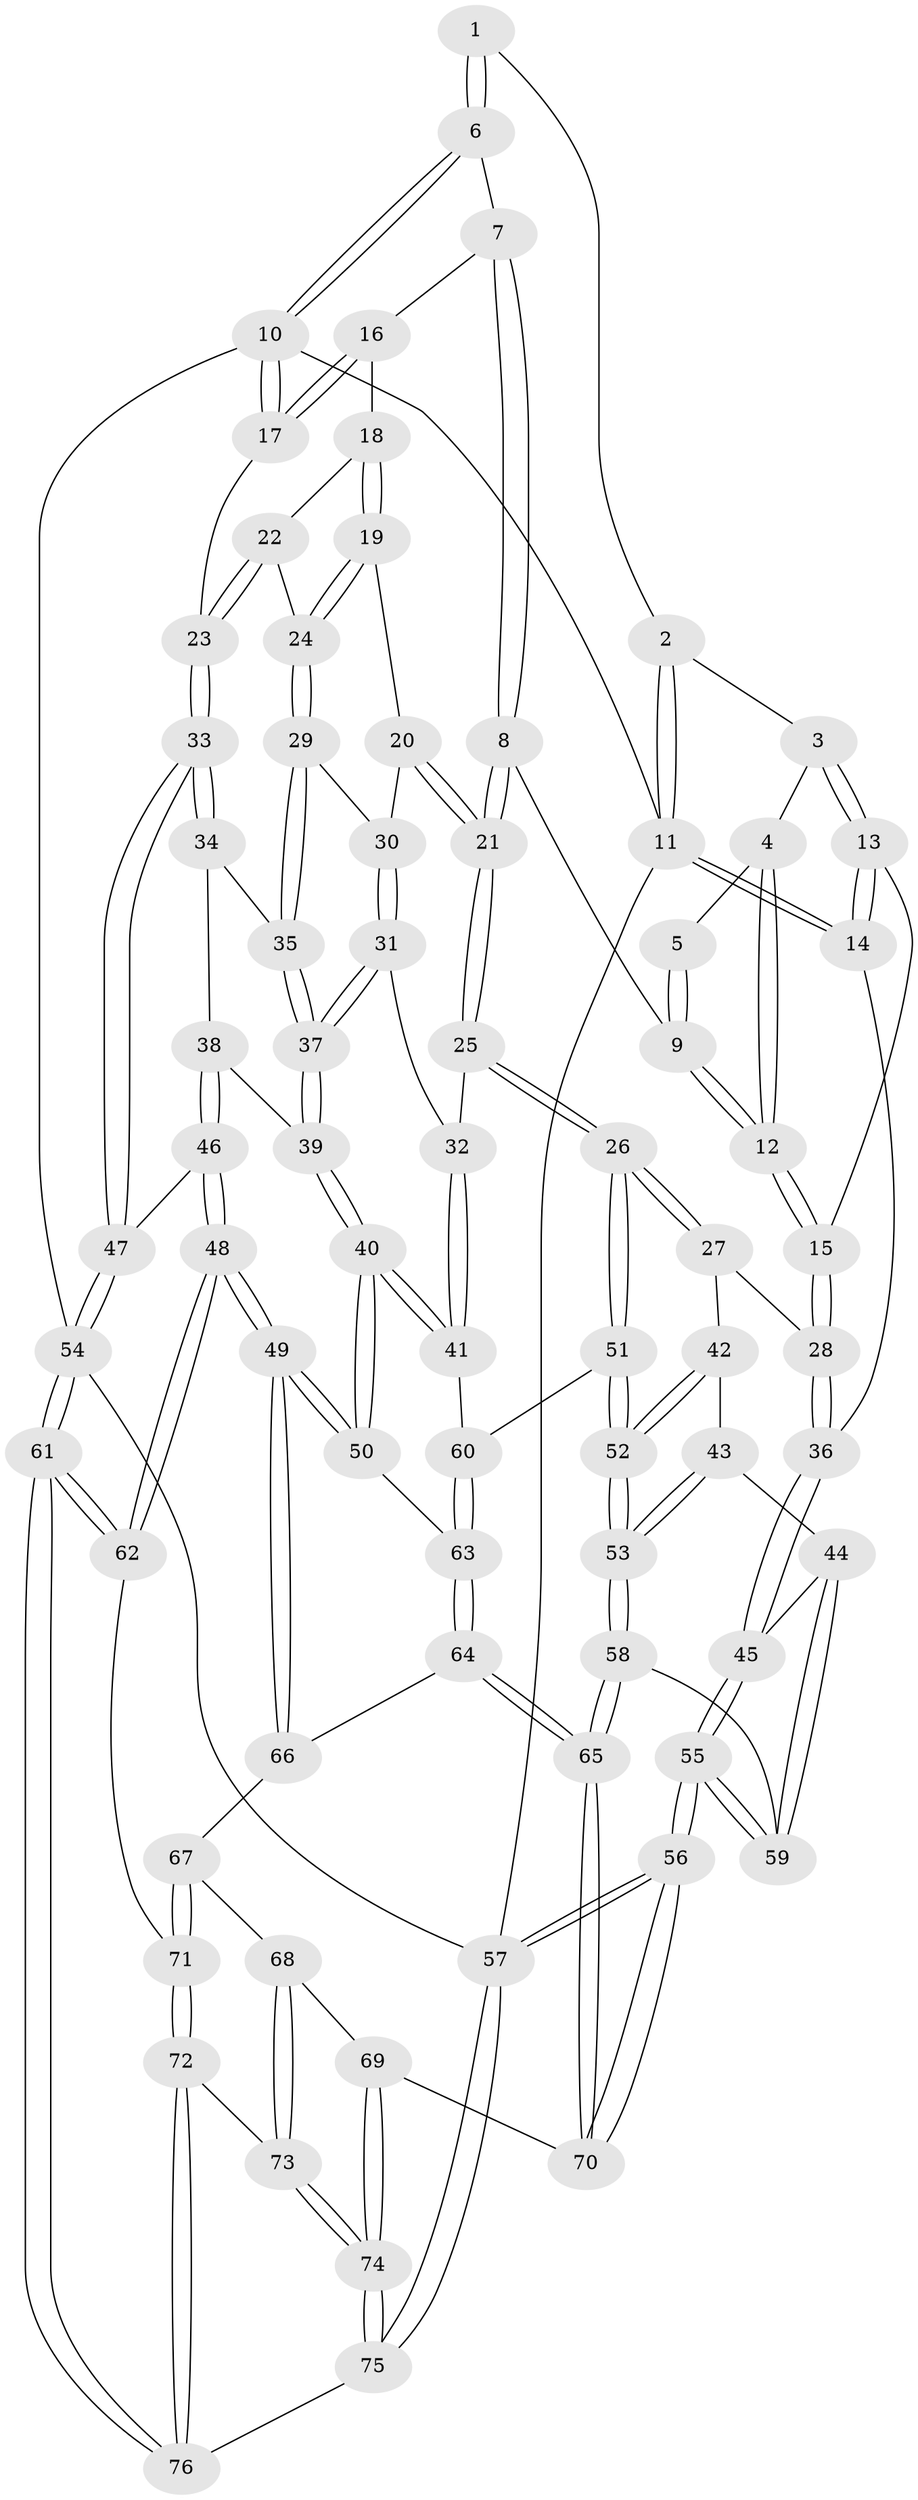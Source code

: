 // coarse degree distribution, {3: 0.18181818181818182, 4: 0.36363636363636365, 2: 0.13636363636363635, 7: 0.045454545454545456, 5: 0.18181818181818182, 6: 0.045454545454545456, 1: 0.045454545454545456}
// Generated by graph-tools (version 1.1) at 2025/05/03/04/25 22:05:43]
// undirected, 76 vertices, 187 edges
graph export_dot {
graph [start="1"]
  node [color=gray90,style=filled];
  1 [pos="+0.3679076456303492+0"];
  2 [pos="+0+0"];
  3 [pos="+0.12376003156048589+0.08889549775891721"];
  4 [pos="+0.2589518009873982+0.05719027690402546"];
  5 [pos="+0.3571330343774348+0"];
  6 [pos="+0.7267070054364618+0"];
  7 [pos="+0.7296305002249927+0"];
  8 [pos="+0.4613027494677076+0.1962731965799466"];
  9 [pos="+0.44199082658735966+0.19075969616272498"];
  10 [pos="+1+0"];
  11 [pos="+0+0"];
  12 [pos="+0.3054230272284898+0.23277394538836008"];
  13 [pos="+0.11413227001839672+0.12921809430882467"];
  14 [pos="+0+0.26453562737994774"];
  15 [pos="+0.24412678630334714+0.2914932493161271"];
  16 [pos="+0.759405646361058+0.023406070368063386"];
  17 [pos="+1+0.11493779735762256"];
  18 [pos="+0.773112102937463+0.07067456179417661"];
  19 [pos="+0.6476436970930366+0.23922456636993603"];
  20 [pos="+0.589329470496591+0.28519245888840966"];
  21 [pos="+0.5282562094573421+0.2806182186319617"];
  22 [pos="+0.8098986776375456+0.11890219027030281"];
  23 [pos="+1+0.28462521569576715"];
  24 [pos="+0.8019051313309078+0.33525372564259365"];
  25 [pos="+0.45324554568585307+0.4945725659964652"];
  26 [pos="+0.44970280694137227+0.4991697877737513"];
  27 [pos="+0.25236057278108287+0.34830551671864146"];
  28 [pos="+0.23900198914878104+0.30636169824865106"];
  29 [pos="+0.8041821513367831+0.35104024554325414"];
  30 [pos="+0.6219045883398867+0.3207113666276286"];
  31 [pos="+0.649705870536318+0.4279442019438283"];
  32 [pos="+0.6464141447840172+0.43288720427849625"];
  33 [pos="+1+0.3252075752979267"];
  34 [pos="+0.8772140151111288+0.3706345036960377"];
  35 [pos="+0.8112973368995225+0.3649911162788388"];
  36 [pos="+0+0.35790634175232594"];
  37 [pos="+0.7881373115238739+0.4060493847885928"];
  38 [pos="+0.9015215468730254+0.5136392320127735"];
  39 [pos="+0.7866834149435259+0.4848654611938149"];
  40 [pos="+0.7394867559712166+0.6002807499955438"];
  41 [pos="+0.6914935403190637+0.5790669511140035"];
  42 [pos="+0.18566779436091616+0.48779574309695095"];
  43 [pos="+0.1755581797228235+0.49833663047645144"];
  44 [pos="+0.13428876166424633+0.5349614625401075"];
  45 [pos="+0+0.375314114553456"];
  46 [pos="+0.9141980953379683+0.5251326907158311"];
  47 [pos="+1+0.38987342502251876"];
  48 [pos="+0.8611343437984865+0.7484680649467104"];
  49 [pos="+0.8595105330128087+0.7471233264470032"];
  50 [pos="+0.7613962097280222+0.6414400041918251"];
  51 [pos="+0.45070957868044087+0.5480962973876835"];
  52 [pos="+0.3877281934946306+0.5944416133130896"];
  53 [pos="+0.34131090934791875+0.6463778717605886"];
  54 [pos="+1+1"];
  55 [pos="+0+1"];
  56 [pos="+0+1"];
  57 [pos="+0+1"];
  58 [pos="+0.3061574108941252+0.6907076180331438"];
  59 [pos="+0.14468133122617174+0.7160869460357269"];
  60 [pos="+0.48701072375931337+0.5764120445983917"];
  61 [pos="+1+1"];
  62 [pos="+0.8761179454211883+0.769346269440601"];
  63 [pos="+0.5445757236160523+0.730293690700222"];
  64 [pos="+0.5445297326517052+0.7361178453725657"];
  65 [pos="+0.3855938296780967+0.8146075318553263"];
  66 [pos="+0.558668801595562+0.7593749429138243"];
  67 [pos="+0.5663798934187622+0.7901505112094994"];
  68 [pos="+0.5153065983193084+0.8368037981895537"];
  69 [pos="+0.41275396918940416+0.8727862584106532"];
  70 [pos="+0.38561356745918646+0.8153440946912026"];
  71 [pos="+0.5781086706684039+0.8082755781704895"];
  72 [pos="+0.6241371190115867+0.9268878599877856"];
  73 [pos="+0.514611809326382+0.9262685536237424"];
  74 [pos="+0.4273927950324424+0.9412348880887145"];
  75 [pos="+0.3063907045956683+1"];
  76 [pos="+1+1"];
  1 -- 2;
  1 -- 6;
  1 -- 6;
  2 -- 3;
  2 -- 11;
  2 -- 11;
  3 -- 4;
  3 -- 13;
  3 -- 13;
  4 -- 5;
  4 -- 12;
  4 -- 12;
  5 -- 9;
  5 -- 9;
  6 -- 7;
  6 -- 10;
  6 -- 10;
  7 -- 8;
  7 -- 8;
  7 -- 16;
  8 -- 9;
  8 -- 21;
  8 -- 21;
  9 -- 12;
  9 -- 12;
  10 -- 11;
  10 -- 17;
  10 -- 17;
  10 -- 54;
  11 -- 14;
  11 -- 14;
  11 -- 57;
  12 -- 15;
  12 -- 15;
  13 -- 14;
  13 -- 14;
  13 -- 15;
  14 -- 36;
  15 -- 28;
  15 -- 28;
  16 -- 17;
  16 -- 17;
  16 -- 18;
  17 -- 23;
  18 -- 19;
  18 -- 19;
  18 -- 22;
  19 -- 20;
  19 -- 24;
  19 -- 24;
  20 -- 21;
  20 -- 21;
  20 -- 30;
  21 -- 25;
  21 -- 25;
  22 -- 23;
  22 -- 23;
  22 -- 24;
  23 -- 33;
  23 -- 33;
  24 -- 29;
  24 -- 29;
  25 -- 26;
  25 -- 26;
  25 -- 32;
  26 -- 27;
  26 -- 27;
  26 -- 51;
  26 -- 51;
  27 -- 28;
  27 -- 42;
  28 -- 36;
  28 -- 36;
  29 -- 30;
  29 -- 35;
  29 -- 35;
  30 -- 31;
  30 -- 31;
  31 -- 32;
  31 -- 37;
  31 -- 37;
  32 -- 41;
  32 -- 41;
  33 -- 34;
  33 -- 34;
  33 -- 47;
  33 -- 47;
  34 -- 35;
  34 -- 38;
  35 -- 37;
  35 -- 37;
  36 -- 45;
  36 -- 45;
  37 -- 39;
  37 -- 39;
  38 -- 39;
  38 -- 46;
  38 -- 46;
  39 -- 40;
  39 -- 40;
  40 -- 41;
  40 -- 41;
  40 -- 50;
  40 -- 50;
  41 -- 60;
  42 -- 43;
  42 -- 52;
  42 -- 52;
  43 -- 44;
  43 -- 53;
  43 -- 53;
  44 -- 45;
  44 -- 59;
  44 -- 59;
  45 -- 55;
  45 -- 55;
  46 -- 47;
  46 -- 48;
  46 -- 48;
  47 -- 54;
  47 -- 54;
  48 -- 49;
  48 -- 49;
  48 -- 62;
  48 -- 62;
  49 -- 50;
  49 -- 50;
  49 -- 66;
  49 -- 66;
  50 -- 63;
  51 -- 52;
  51 -- 52;
  51 -- 60;
  52 -- 53;
  52 -- 53;
  53 -- 58;
  53 -- 58;
  54 -- 61;
  54 -- 61;
  54 -- 57;
  55 -- 56;
  55 -- 56;
  55 -- 59;
  55 -- 59;
  56 -- 57;
  56 -- 57;
  56 -- 70;
  56 -- 70;
  57 -- 75;
  57 -- 75;
  58 -- 59;
  58 -- 65;
  58 -- 65;
  60 -- 63;
  60 -- 63;
  61 -- 62;
  61 -- 62;
  61 -- 76;
  61 -- 76;
  62 -- 71;
  63 -- 64;
  63 -- 64;
  64 -- 65;
  64 -- 65;
  64 -- 66;
  65 -- 70;
  65 -- 70;
  66 -- 67;
  67 -- 68;
  67 -- 71;
  67 -- 71;
  68 -- 69;
  68 -- 73;
  68 -- 73;
  69 -- 70;
  69 -- 74;
  69 -- 74;
  71 -- 72;
  71 -- 72;
  72 -- 73;
  72 -- 76;
  72 -- 76;
  73 -- 74;
  73 -- 74;
  74 -- 75;
  74 -- 75;
  75 -- 76;
}
